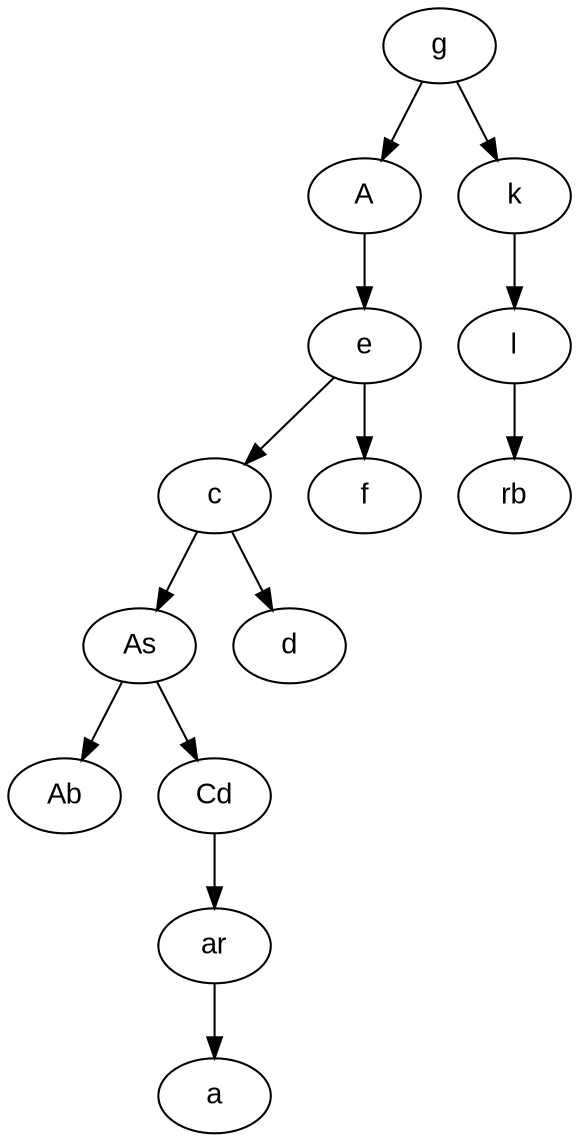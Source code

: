 digraph word_tree {
  node [fontname="Arial"];
  "g" [label="g"];
  "A" [label="A"];
  "e" [label="e"];
  "c" [label="c"];
  "As" [label="As"];
  "Ab" [label="Ab"];
  "Cd" [label="Cd"];
  "ar" [label="ar"];
  "a" [label="a"];
  "d" [label="d"];
  "f" [label="f"];
  "k" [label="k"];
  "l" [label="l"];
  "rb" [label="rb"];
  "g" -> "A";
  "g" -> "k";
  "A" -> "e";
  "e" -> "c";
  "e" -> "f";
  "c" -> "As";
  "c" -> "d";
  "As" -> "Ab";
  "As" -> "Cd";
  "Cd" -> "ar";
  "ar" -> "a";
  "k" -> "l";
  "l" -> "rb";
}
